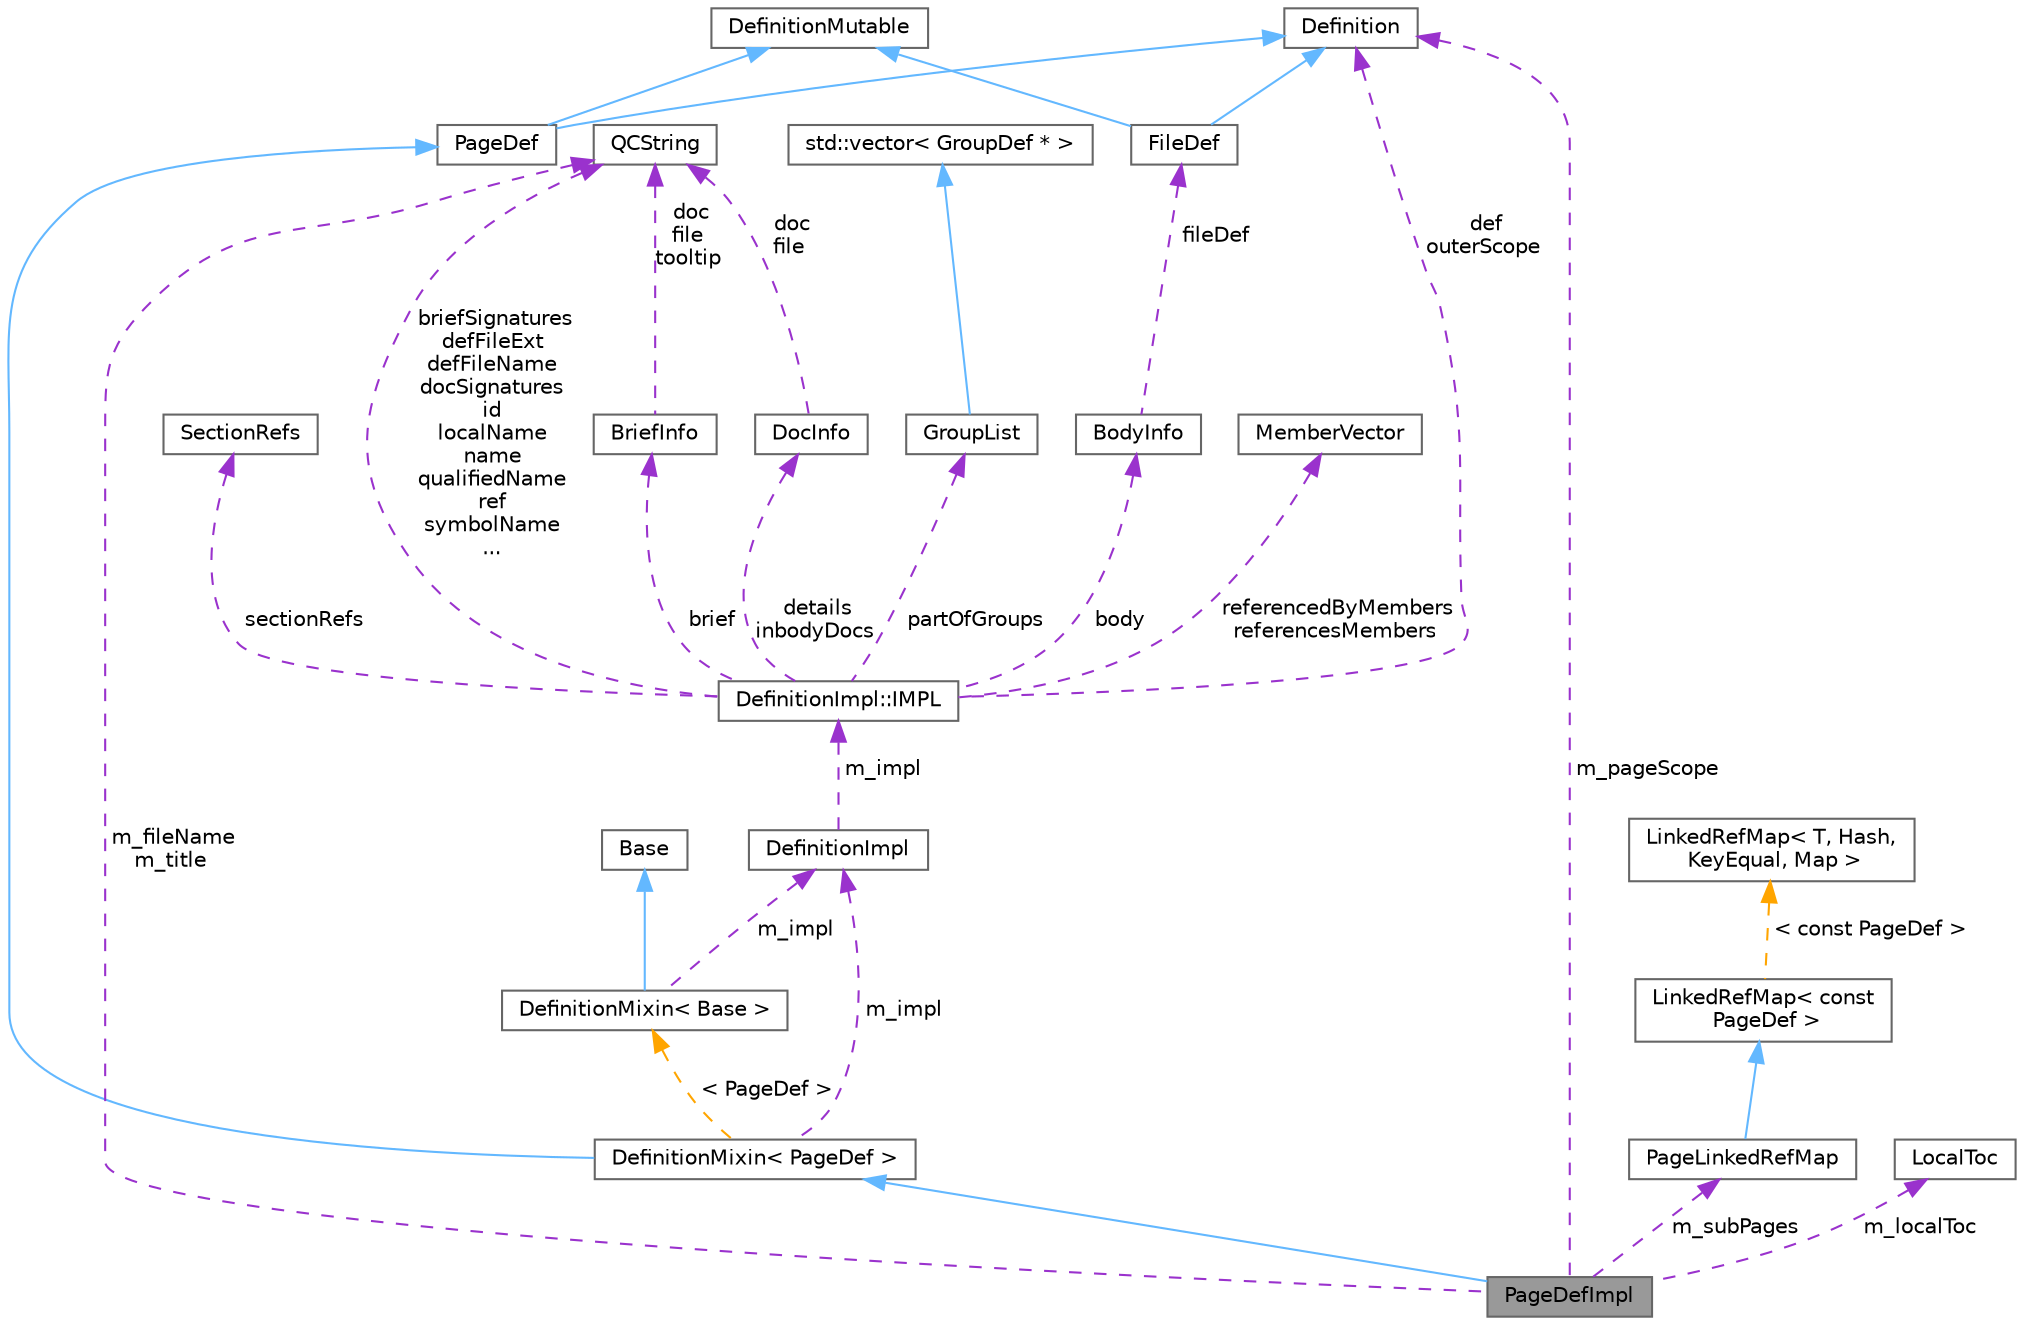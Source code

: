 digraph "PageDefImpl"
{
 // INTERACTIVE_SVG=YES
 // LATEX_PDF_SIZE
  bgcolor="transparent";
  edge [fontname=Helvetica,fontsize=10,labelfontname=Helvetica,labelfontsize=10];
  node [fontname=Helvetica,fontsize=10,shape=box,height=0.2,width=0.4];
  Node1 [label="PageDefImpl",height=0.2,width=0.4,color="gray40", fillcolor="grey60", style="filled", fontcolor="black",tooltip=" "];
  Node2 -> Node1 [dir="back",color="steelblue1",style="solid"];
  Node2 [label="DefinitionMixin\< PageDef \>",height=0.2,width=0.4,color="gray40", fillcolor="white", style="filled",URL="$dd/d10/class_definition_mixin.html",tooltip=" "];
  Node3 -> Node2 [dir="back",color="steelblue1",style="solid"];
  Node3 [label="PageDef",height=0.2,width=0.4,color="gray40", fillcolor="white", style="filled",URL="$dd/d41/class_page_def.html",tooltip="A model of a page symbol."];
  Node4 -> Node3 [dir="back",color="steelblue1",style="solid"];
  Node4 [label="DefinitionMutable",height=0.2,width=0.4,color="gray40", fillcolor="white", style="filled",URL="$d0/d46/class_definition_mutable.html",tooltip=" "];
  Node5 -> Node3 [dir="back",color="steelblue1",style="solid"];
  Node5 [label="Definition",height=0.2,width=0.4,color="gray40", fillcolor="white", style="filled",URL="$d5/dcc/class_definition.html",tooltip="The common base class of all entity definitions found in the sources."];
  Node6 -> Node2 [dir="back",color="darkorchid3",style="dashed",label=" m_impl" ];
  Node6 [label="DefinitionImpl",height=0.2,width=0.4,color="gray40", fillcolor="white", style="filled",URL="$d3/ddf/class_definition_impl.html",tooltip=" "];
  Node7 -> Node6 [dir="back",color="darkorchid3",style="dashed",label=" m_impl" ];
  Node7 [label="DefinitionImpl::IMPL",height=0.2,width=0.4,color="gray40", fillcolor="white", style="filled",URL="$dd/d50/class_definition_impl_1_1_i_m_p_l.html",tooltip="Private data associated with a Symbol DefinitionImpl object."];
  Node5 -> Node7 [dir="back",color="darkorchid3",style="dashed",label=" def\nouterScope" ];
  Node8 -> Node7 [dir="back",color="darkorchid3",style="dashed",label=" sectionRefs" ];
  Node8 [label="SectionRefs",height=0.2,width=0.4,color="gray40", fillcolor="white", style="filled",URL="$d1/df9/class_section_refs.html",tooltip="class that represents a list of constant references to sections."];
  Node9 -> Node7 [dir="back",color="darkorchid3",style="dashed",label=" partOfGroups" ];
  Node9 [label="GroupList",height=0.2,width=0.4,color="gray40", fillcolor="white", style="filled",URL="$d3/d3b/class_group_list.html",tooltip=" "];
  Node10 -> Node9 [dir="back",color="steelblue1",style="solid"];
  Node10 [label="std::vector\< GroupDef * \>",height=0.2,width=0.4,color="gray40", fillcolor="white", style="filled",tooltip=" "];
  Node11 -> Node7 [dir="back",color="darkorchid3",style="dashed",label=" details\ninbodyDocs" ];
  Node11 [label="DocInfo",height=0.2,width=0.4,color="gray40", fillcolor="white", style="filled",URL="$d7/dd5/struct_doc_info.html",tooltip="Data associated with a detailed description."];
  Node12 -> Node11 [dir="back",color="darkorchid3",style="dashed",label=" doc\nfile" ];
  Node12 [label="QCString",height=0.2,width=0.4,color="gray40", fillcolor="white", style="filled",URL="$d9/d45/class_q_c_string.html",tooltip="This is an alternative implementation of QCString."];
  Node13 -> Node7 [dir="back",color="darkorchid3",style="dashed",label=" brief" ];
  Node13 [label="BriefInfo",height=0.2,width=0.4,color="gray40", fillcolor="white", style="filled",URL="$d0/da7/struct_brief_info.html",tooltip="Data associated with a brief description."];
  Node12 -> Node13 [dir="back",color="darkorchid3",style="dashed",label=" doc\nfile\ntooltip" ];
  Node14 -> Node7 [dir="back",color="darkorchid3",style="dashed",label=" body" ];
  Node14 [label="BodyInfo",height=0.2,width=0.4,color="gray40", fillcolor="white", style="filled",URL="$db/dab/struct_body_info.html",tooltip="Data associated with description found in the body."];
  Node15 -> Node14 [dir="back",color="darkorchid3",style="dashed",label=" fileDef" ];
  Node15 [label="FileDef",height=0.2,width=0.4,color="gray40", fillcolor="white", style="filled",URL="$de/db0/class_file_def.html",tooltip="A model of a file symbol."];
  Node4 -> Node15 [dir="back",color="steelblue1",style="solid"];
  Node5 -> Node15 [dir="back",color="steelblue1",style="solid"];
  Node12 -> Node7 [dir="back",color="darkorchid3",style="dashed",label=" briefSignatures\ndefFileExt\ndefFileName\ndocSignatures\nid\nlocalName\nname\nqualifiedName\nref\nsymbolName\n..." ];
  Node16 -> Node7 [dir="back",color="darkorchid3",style="dashed",label=" referencedByMembers\nreferencesMembers" ];
  Node16 [label="MemberVector",height=0.2,width=0.4,color="gray40", fillcolor="white", style="filled",URL="$d1/d7d/class_member_vector.html",tooltip="A vector of MemberDef object."];
  Node17 -> Node2 [dir="back",color="orange",style="dashed",label=" \< PageDef \>" ];
  Node17 [label="DefinitionMixin\< Base \>",height=0.2,width=0.4,color="gray40", fillcolor="white", style="filled",URL="$dd/d10/class_definition_mixin.html",tooltip=" "];
  Node18 -> Node17 [dir="back",color="steelblue1",style="solid"];
  Node18 [label="Base",height=0.2,width=0.4,color="gray40", fillcolor="white", style="filled",tooltip=" "];
  Node6 -> Node17 [dir="back",color="darkorchid3",style="dashed",label=" m_impl" ];
  Node12 -> Node1 [dir="back",color="darkorchid3",style="dashed",label=" m_fileName\nm_title" ];
  Node19 -> Node1 [dir="back",color="darkorchid3",style="dashed",label=" m_subPages" ];
  Node19 [label="PageLinkedRefMap",height=0.2,width=0.4,color="gray40", fillcolor="white", style="filled",URL="$d9/de6/class_page_linked_ref_map.html",tooltip=" "];
  Node20 -> Node19 [dir="back",color="steelblue1",style="solid"];
  Node20 [label="LinkedRefMap\< const\l PageDef \>",height=0.2,width=0.4,color="gray40", fillcolor="white", style="filled",URL="$d2/db7/class_linked_ref_map.html",tooltip=" "];
  Node21 -> Node20 [dir="back",color="orange",style="dashed",label=" \< const PageDef \>" ];
  Node21 [label="LinkedRefMap\< T, Hash,\l KeyEqual, Map \>",height=0.2,width=0.4,color="gray40", fillcolor="white", style="filled",URL="$d2/db7/class_linked_ref_map.html",tooltip="Container class representing a vector of objects with keys."];
  Node5 -> Node1 [dir="back",color="darkorchid3",style="dashed",label=" m_pageScope" ];
  Node22 -> Node1 [dir="back",color="darkorchid3",style="dashed",label=" m_localToc" ];
  Node22 [label="LocalToc",height=0.2,width=0.4,color="gray40", fillcolor="white", style="filled",URL="$da/d1d/class_local_toc.html",tooltip=" "];
}
